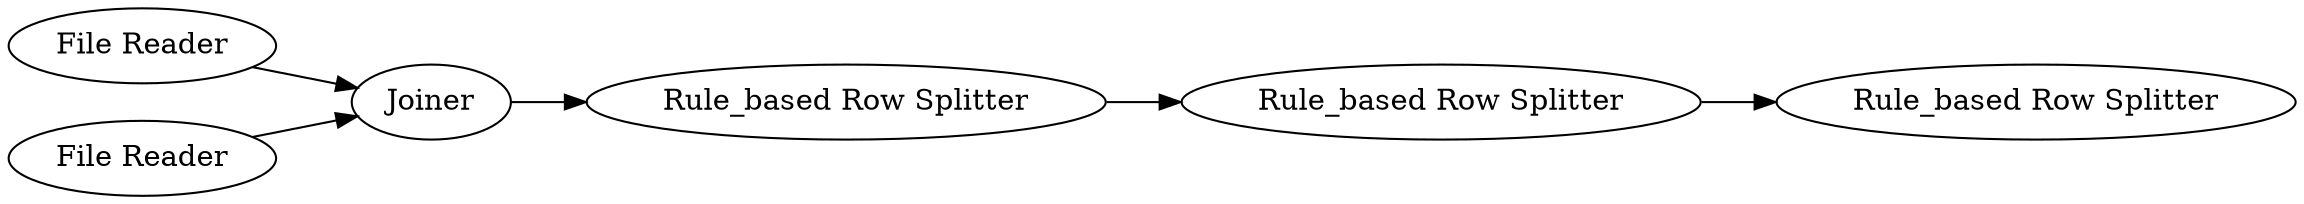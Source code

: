digraph {
	41 -> 42
	43 -> 44
	42 -> 43
	39 -> 41
	40 -> 41
	43 [label="Rule_based Row Splitter"]
	44 [label="Rule_based Row Splitter"]
	42 [label="Rule_based Row Splitter"]
	41 [label=Joiner]
	40 [label="File Reader"]
	39 [label="File Reader"]
	rankdir=LR
}
